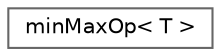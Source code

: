 digraph "Graphical Class Hierarchy"
{
 // LATEX_PDF_SIZE
  bgcolor="transparent";
  edge [fontname=Helvetica,fontsize=10,labelfontname=Helvetica,labelfontsize=10];
  node [fontname=Helvetica,fontsize=10,shape=box,height=0.2,width=0.4];
  rankdir="LR";
  Node0 [id="Node000000",label="minMaxOp\< T \>",height=0.2,width=0.4,color="grey40", fillcolor="white", style="filled",URL="$structFoam_1_1minMaxOp.html",tooltip=" "];
}
